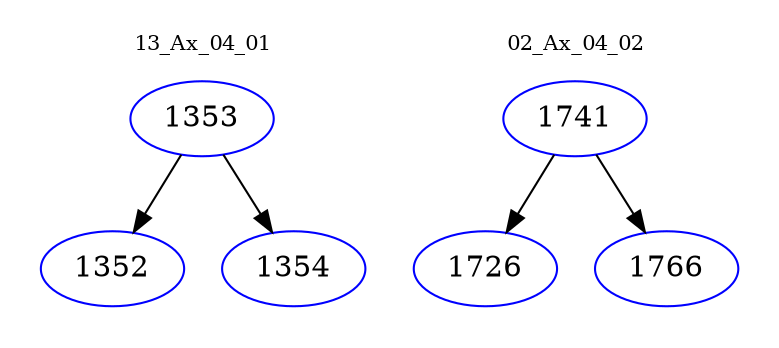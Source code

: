 digraph{
subgraph cluster_0 {
color = white
label = "13_Ax_04_01";
fontsize=10;
T0_1353 [label="1353", color="blue"]
T0_1353 -> T0_1352 [color="black"]
T0_1352 [label="1352", color="blue"]
T0_1353 -> T0_1354 [color="black"]
T0_1354 [label="1354", color="blue"]
}
subgraph cluster_1 {
color = white
label = "02_Ax_04_02";
fontsize=10;
T1_1741 [label="1741", color="blue"]
T1_1741 -> T1_1726 [color="black"]
T1_1726 [label="1726", color="blue"]
T1_1741 -> T1_1766 [color="black"]
T1_1766 [label="1766", color="blue"]
}
}
